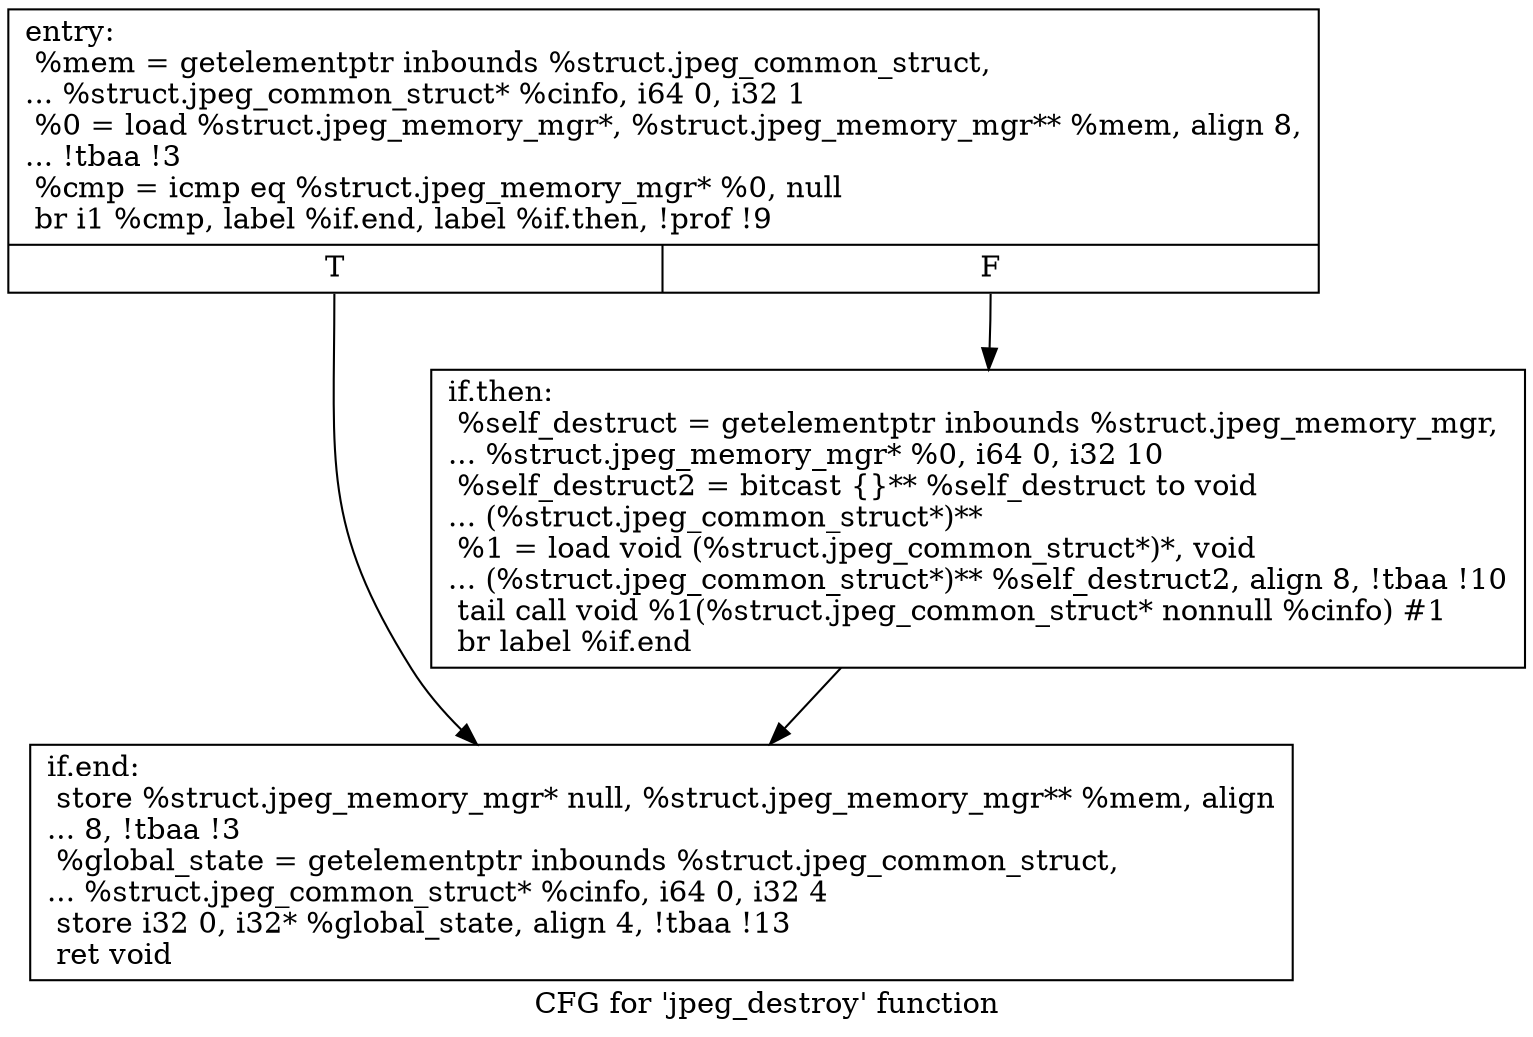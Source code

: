 digraph "CFG for 'jpeg_destroy' function" {
	label="CFG for 'jpeg_destroy' function";

	Node0x697e1c0 [shape=record,label="{entry:\l  %mem = getelementptr inbounds %struct.jpeg_common_struct,\l... %struct.jpeg_common_struct* %cinfo, i64 0, i32 1\l  %0 = load %struct.jpeg_memory_mgr*, %struct.jpeg_memory_mgr** %mem, align 8,\l... !tbaa !3\l  %cmp = icmp eq %struct.jpeg_memory_mgr* %0, null\l  br i1 %cmp, label %if.end, label %if.then, !prof !9\l|{<s0>T|<s1>F}}"];
	Node0x697e1c0:s0 -> Node0x697ee20;
	Node0x697e1c0:s1 -> Node0x697eef0;
	Node0x697eef0 [shape=record,label="{if.then:                                          \l  %self_destruct = getelementptr inbounds %struct.jpeg_memory_mgr,\l... %struct.jpeg_memory_mgr* %0, i64 0, i32 10\l  %self_destruct2 = bitcast \{\}** %self_destruct to void\l... (%struct.jpeg_common_struct*)**\l  %1 = load void (%struct.jpeg_common_struct*)*, void\l... (%struct.jpeg_common_struct*)** %self_destruct2, align 8, !tbaa !10\l  tail call void %1(%struct.jpeg_common_struct* nonnull %cinfo) #1\l  br label %if.end\l}"];
	Node0x697eef0 -> Node0x697ee20;
	Node0x697ee20 [shape=record,label="{if.end:                                           \l  store %struct.jpeg_memory_mgr* null, %struct.jpeg_memory_mgr** %mem, align\l... 8, !tbaa !3\l  %global_state = getelementptr inbounds %struct.jpeg_common_struct,\l... %struct.jpeg_common_struct* %cinfo, i64 0, i32 4\l  store i32 0, i32* %global_state, align 4, !tbaa !13\l  ret void\l}"];
}
